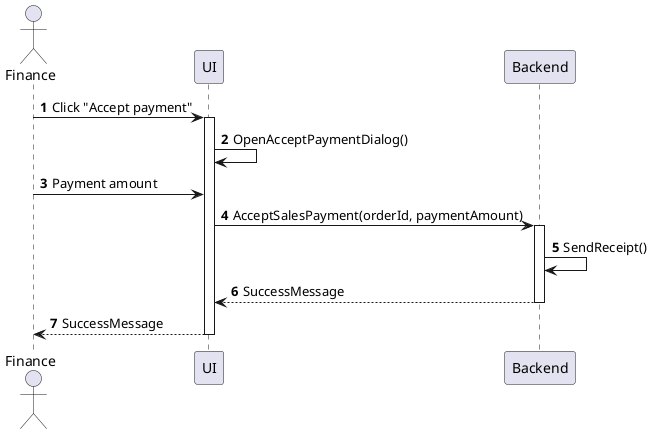 @startuml sales-order-accept-payment
autonumber

actor "Finance" as a
participant UI as f
participant Backend as b

a -> f : Click "Accept payment"
activate f
f -> f : OpenAcceptPaymentDialog()
a -> f : Payment amount
f -> b : AcceptSalesPayment(orderId, paymentAmount)
activate b
b -> b : SendReceipt()
return SuccessMessage
return SuccessMessage
@enduml